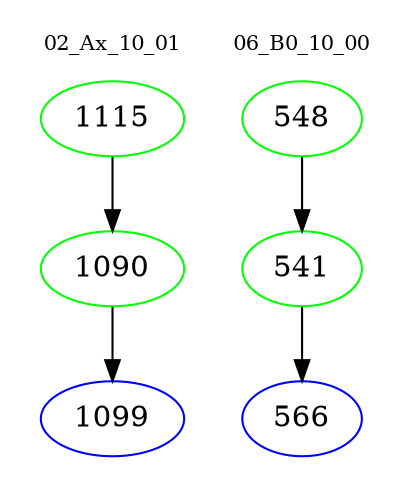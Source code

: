digraph{
subgraph cluster_0 {
color = white
label = "02_Ax_10_01";
fontsize=10;
T0_1115 [label="1115", color="green"]
T0_1115 -> T0_1090 [color="black"]
T0_1090 [label="1090", color="green"]
T0_1090 -> T0_1099 [color="black"]
T0_1099 [label="1099", color="blue"]
}
subgraph cluster_1 {
color = white
label = "06_B0_10_00";
fontsize=10;
T1_548 [label="548", color="green"]
T1_548 -> T1_541 [color="black"]
T1_541 [label="541", color="green"]
T1_541 -> T1_566 [color="black"]
T1_566 [label="566", color="blue"]
}
}
